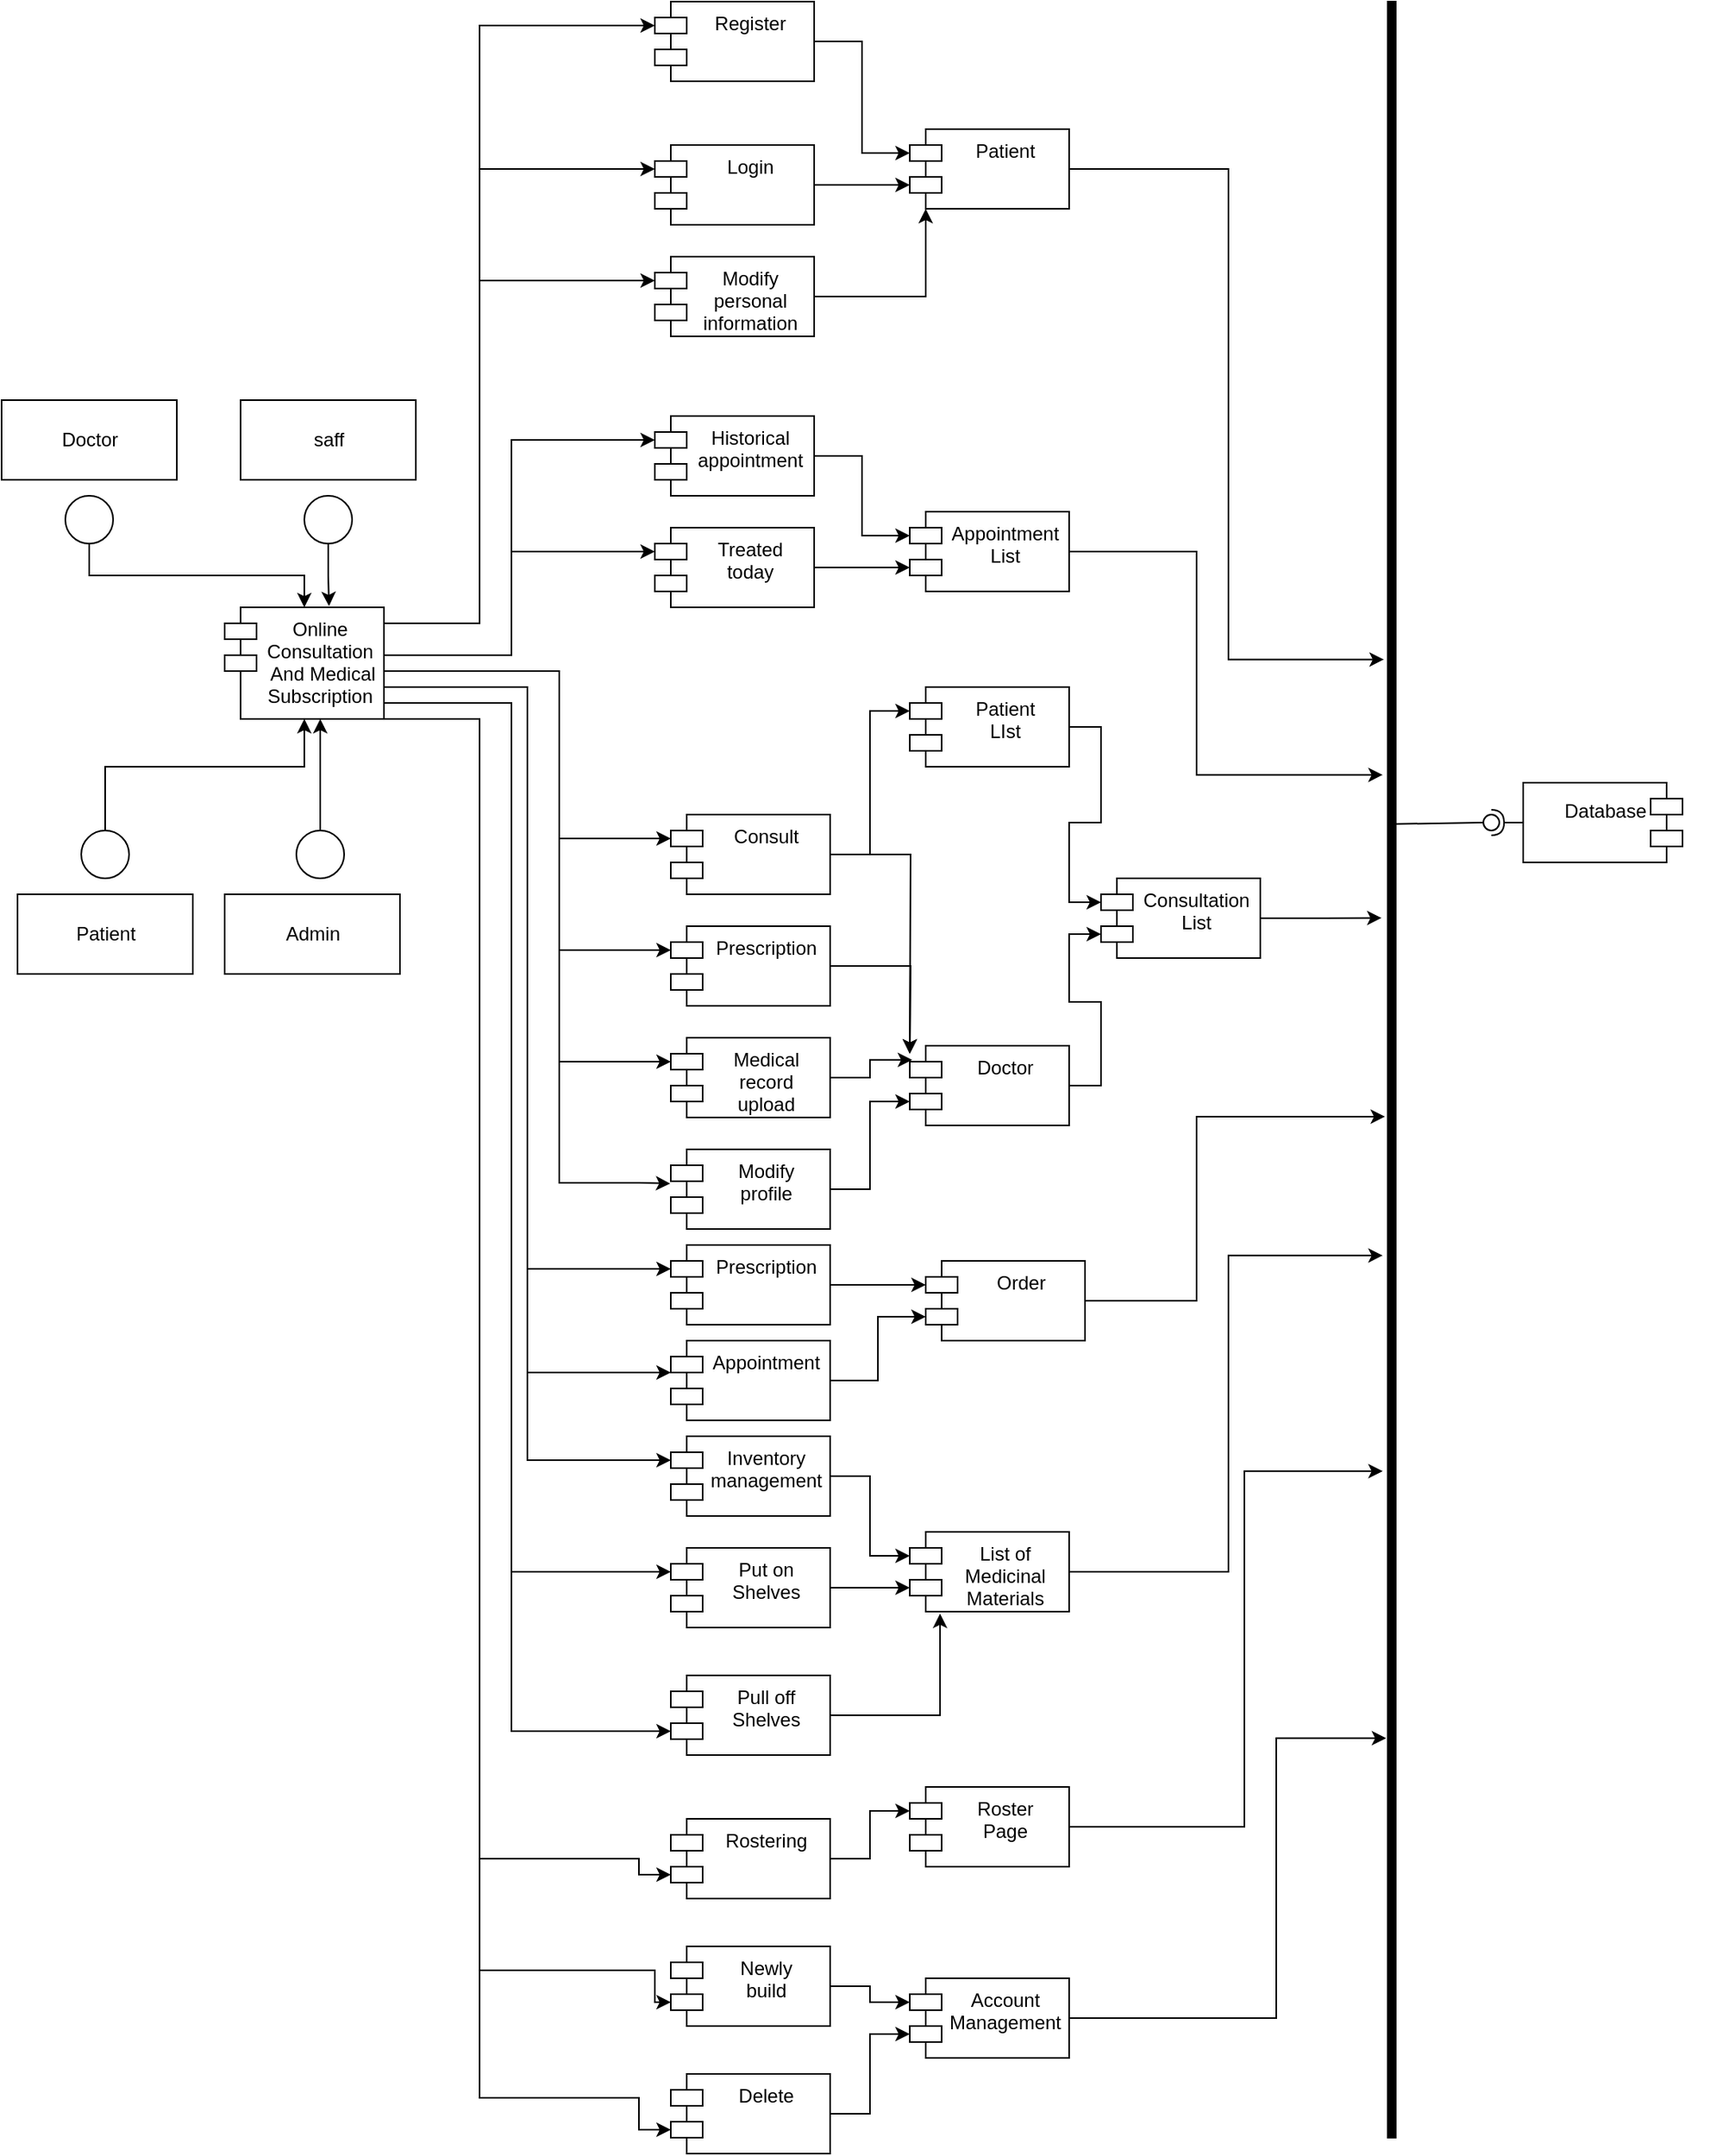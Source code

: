 <mxfile version="20.6.0" type="device"><diagram id="drQeTH4RT53M-UnEROHA" name="第 1 页"><mxGraphModel dx="1737" dy="1548" grid="1" gridSize="10" guides="1" tooltips="1" connect="1" arrows="1" fold="1" page="1" pageScale="1" pageWidth="827" pageHeight="1169" math="0" shadow="0"><root><mxCell id="0"/><mxCell id="1" parent="0"/><mxCell id="TCC8p-ecH8ocAFgi4ok8-50" style="edgeStyle=orthogonalEdgeStyle;rounded=0;orthogonalLoop=1;jettySize=auto;html=1;entryX=0;entryY=0;entryDx=0;entryDy=15;entryPerimeter=0;" parent="1" source="TCC8p-ecH8ocAFgi4ok8-1" target="TCC8p-ecH8ocAFgi4ok8-19" edge="1"><mxGeometry relative="1" as="geometry"><Array as="points"><mxPoint x="130" y="240"/><mxPoint x="130" y="-135"/></Array></mxGeometry></mxCell><mxCell id="TCC8p-ecH8ocAFgi4ok8-51" style="edgeStyle=orthogonalEdgeStyle;rounded=0;orthogonalLoop=1;jettySize=auto;html=1;entryX=0;entryY=0;entryDx=0;entryDy=15;entryPerimeter=0;" parent="1" source="TCC8p-ecH8ocAFgi4ok8-1" target="TCC8p-ecH8ocAFgi4ok8-16" edge="1"><mxGeometry relative="1" as="geometry"><Array as="points"><mxPoint x="130" y="240"/><mxPoint x="130" y="-45"/></Array></mxGeometry></mxCell><mxCell id="TCC8p-ecH8ocAFgi4ok8-52" style="edgeStyle=orthogonalEdgeStyle;rounded=0;orthogonalLoop=1;jettySize=auto;html=1;entryX=0;entryY=0;entryDx=0;entryDy=15;entryPerimeter=0;" parent="1" source="TCC8p-ecH8ocAFgi4ok8-1" target="TCC8p-ecH8ocAFgi4ok8-21" edge="1"><mxGeometry relative="1" as="geometry"><Array as="points"><mxPoint x="130" y="240"/><mxPoint x="130" y="25"/></Array></mxGeometry></mxCell><mxCell id="TCC8p-ecH8ocAFgi4ok8-53" style="edgeStyle=orthogonalEdgeStyle;rounded=0;orthogonalLoop=1;jettySize=auto;html=1;entryX=0;entryY=0;entryDx=0;entryDy=15;entryPerimeter=0;" parent="1" source="TCC8p-ecH8ocAFgi4ok8-1" target="TCC8p-ecH8ocAFgi4ok8-22" edge="1"><mxGeometry relative="1" as="geometry"><Array as="points"><mxPoint x="150" y="260"/><mxPoint x="150" y="125"/></Array></mxGeometry></mxCell><mxCell id="TCC8p-ecH8ocAFgi4ok8-54" style="edgeStyle=orthogonalEdgeStyle;rounded=0;orthogonalLoop=1;jettySize=auto;html=1;entryX=0;entryY=0;entryDx=0;entryDy=15;entryPerimeter=0;" parent="1" source="TCC8p-ecH8ocAFgi4ok8-1" target="TCC8p-ecH8ocAFgi4ok8-23" edge="1"><mxGeometry relative="1" as="geometry"><Array as="points"><mxPoint x="150" y="260"/><mxPoint x="150" y="195"/></Array></mxGeometry></mxCell><mxCell id="TCC8p-ecH8ocAFgi4ok8-56" style="edgeStyle=orthogonalEdgeStyle;rounded=0;orthogonalLoop=1;jettySize=auto;html=1;entryX=0;entryY=0;entryDx=0;entryDy=15;entryPerimeter=0;" parent="1" source="TCC8p-ecH8ocAFgi4ok8-1" target="TCC8p-ecH8ocAFgi4ok8-25" edge="1"><mxGeometry relative="1" as="geometry"><Array as="points"><mxPoint x="180" y="270"/><mxPoint x="180" y="375"/></Array></mxGeometry></mxCell><mxCell id="TCC8p-ecH8ocAFgi4ok8-57" style="edgeStyle=orthogonalEdgeStyle;rounded=0;orthogonalLoop=1;jettySize=auto;html=1;entryX=0;entryY=0;entryDx=0;entryDy=15;entryPerimeter=0;" parent="1" source="TCC8p-ecH8ocAFgi4ok8-1" target="TCC8p-ecH8ocAFgi4ok8-28" edge="1"><mxGeometry relative="1" as="geometry"><Array as="points"><mxPoint x="180" y="270"/><mxPoint x="180" y="445"/></Array></mxGeometry></mxCell><mxCell id="TCC8p-ecH8ocAFgi4ok8-58" style="edgeStyle=orthogonalEdgeStyle;rounded=0;orthogonalLoop=1;jettySize=auto;html=1;entryX=0;entryY=0;entryDx=0;entryDy=15;entryPerimeter=0;" parent="1" source="TCC8p-ecH8ocAFgi4ok8-1" target="TCC8p-ecH8ocAFgi4ok8-27" edge="1"><mxGeometry relative="1" as="geometry"><Array as="points"><mxPoint x="180" y="270"/><mxPoint x="180" y="515"/></Array></mxGeometry></mxCell><mxCell id="TCC8p-ecH8ocAFgi4ok8-59" style="edgeStyle=orthogonalEdgeStyle;rounded=0;orthogonalLoop=1;jettySize=auto;html=1;entryX=-0.003;entryY=0.429;entryDx=0;entryDy=0;entryPerimeter=0;" parent="1" source="TCC8p-ecH8ocAFgi4ok8-1" target="TCC8p-ecH8ocAFgi4ok8-26" edge="1"><mxGeometry relative="1" as="geometry"><Array as="points"><mxPoint x="180" y="270"/><mxPoint x="180" y="591"/><mxPoint x="230" y="591"/></Array></mxGeometry></mxCell><mxCell id="TCC8p-ecH8ocAFgi4ok8-60" style="edgeStyle=orthogonalEdgeStyle;rounded=0;orthogonalLoop=1;jettySize=auto;html=1;entryX=0;entryY=0;entryDx=0;entryDy=15;entryPerimeter=0;" parent="1" source="TCC8p-ecH8ocAFgi4ok8-1" target="TCC8p-ecH8ocAFgi4ok8-30" edge="1"><mxGeometry relative="1" as="geometry"><mxPoint x="120" y="640" as="targetPoint"/><Array as="points"><mxPoint x="160" y="280"/><mxPoint x="160" y="765"/></Array></mxGeometry></mxCell><mxCell id="TCC8p-ecH8ocAFgi4ok8-61" style="edgeStyle=orthogonalEdgeStyle;rounded=0;orthogonalLoop=1;jettySize=auto;html=1;entryX=0;entryY=0;entryDx=0;entryDy=15;entryPerimeter=0;" parent="1" source="TCC8p-ecH8ocAFgi4ok8-1" target="TCC8p-ecH8ocAFgi4ok8-29" edge="1"><mxGeometry relative="1" as="geometry"><mxPoint x="130" y="730" as="targetPoint"/><Array as="points"><mxPoint x="150" y="290"/><mxPoint x="150" y="835"/></Array></mxGeometry></mxCell><mxCell id="IQmu6N1aowsXk9K2tK5a-27" style="edgeStyle=orthogonalEdgeStyle;rounded=0;orthogonalLoop=1;jettySize=auto;html=1;entryX=0;entryY=0;entryDx=0;entryDy=35;entryPerimeter=0;" edge="1" parent="1" source="TCC8p-ecH8ocAFgi4ok8-1" target="TCC8p-ecH8ocAFgi4ok8-31"><mxGeometry relative="1" as="geometry"><Array as="points"><mxPoint x="150" y="290"/><mxPoint x="150" y="935"/></Array></mxGeometry></mxCell><mxCell id="IQmu6N1aowsXk9K2tK5a-28" style="edgeStyle=orthogonalEdgeStyle;rounded=0;orthogonalLoop=1;jettySize=auto;html=1;entryX=0;entryY=0;entryDx=0;entryDy=35;entryPerimeter=0;" edge="1" parent="1" source="TCC8p-ecH8ocAFgi4ok8-1" target="IQmu6N1aowsXk9K2tK5a-24"><mxGeometry relative="1" as="geometry"><Array as="points"><mxPoint x="130" y="300"/><mxPoint x="130" y="1015"/><mxPoint x="230" y="1015"/><mxPoint x="230" y="1025"/></Array></mxGeometry></mxCell><mxCell id="IQmu6N1aowsXk9K2tK5a-29" style="edgeStyle=orthogonalEdgeStyle;rounded=0;orthogonalLoop=1;jettySize=auto;html=1;entryX=0;entryY=0;entryDx=0;entryDy=35;entryPerimeter=0;" edge="1" parent="1" source="TCC8p-ecH8ocAFgi4ok8-1" target="IQmu6N1aowsXk9K2tK5a-20"><mxGeometry relative="1" as="geometry"><Array as="points"><mxPoint x="130" y="300"/><mxPoint x="130" y="1085"/><mxPoint x="240" y="1085"/><mxPoint x="240" y="1105"/></Array></mxGeometry></mxCell><mxCell id="IQmu6N1aowsXk9K2tK5a-30" style="edgeStyle=orthogonalEdgeStyle;rounded=0;orthogonalLoop=1;jettySize=auto;html=1;entryX=0;entryY=0;entryDx=0;entryDy=35;entryPerimeter=0;" edge="1" parent="1" source="TCC8p-ecH8ocAFgi4ok8-1" target="IQmu6N1aowsXk9K2tK5a-21"><mxGeometry relative="1" as="geometry"><Array as="points"><mxPoint x="130" y="300"/><mxPoint x="130" y="1165"/><mxPoint x="230" y="1165"/><mxPoint x="230" y="1185"/></Array></mxGeometry></mxCell><mxCell id="IQmu6N1aowsXk9K2tK5a-37" style="edgeStyle=orthogonalEdgeStyle;rounded=0;orthogonalLoop=1;jettySize=auto;html=1;entryX=0;entryY=0;entryDx=0;entryDy=15;entryPerimeter=0;" edge="1" parent="1" source="TCC8p-ecH8ocAFgi4ok8-1" target="IQmu6N1aowsXk9K2tK5a-35"><mxGeometry relative="1" as="geometry"><Array as="points"><mxPoint x="160" y="280"/><mxPoint x="160" y="645"/></Array></mxGeometry></mxCell><mxCell id="IQmu6N1aowsXk9K2tK5a-38" style="edgeStyle=orthogonalEdgeStyle;rounded=0;orthogonalLoop=1;jettySize=auto;html=1;entryX=0;entryY=0.4;entryDx=0;entryDy=0;entryPerimeter=0;" edge="1" parent="1" source="TCC8p-ecH8ocAFgi4ok8-1" target="IQmu6N1aowsXk9K2tK5a-36"><mxGeometry relative="1" as="geometry"><Array as="points"><mxPoint x="160" y="280"/><mxPoint x="160" y="710"/></Array></mxGeometry></mxCell><mxCell id="TCC8p-ecH8ocAFgi4ok8-1" value="Online &#10;Consultation&#10; And Medical &#10;Subscription" style="shape=module;align=left;spacingLeft=20;align=center;verticalAlign=top;" parent="1" vertex="1"><mxGeometry x="-30" y="230" width="100" height="70" as="geometry"/></mxCell><mxCell id="TCC8p-ecH8ocAFgi4ok8-2" value="Doctor" style="html=1;" parent="1" vertex="1"><mxGeometry x="-170" y="100" width="110" height="50" as="geometry"/></mxCell><mxCell id="TCC8p-ecH8ocAFgi4ok8-3" value="saff" style="html=1;" parent="1" vertex="1"><mxGeometry x="-20" y="100" width="110" height="50" as="geometry"/></mxCell><mxCell id="TCC8p-ecH8ocAFgi4ok8-4" value="Admin" style="html=1;" parent="1" vertex="1"><mxGeometry x="-30" y="410" width="110" height="50" as="geometry"/></mxCell><mxCell id="TCC8p-ecH8ocAFgi4ok8-5" value="Patient" style="html=1;" parent="1" vertex="1"><mxGeometry x="-160" y="410" width="110" height="50" as="geometry"/></mxCell><mxCell id="TCC8p-ecH8ocAFgi4ok8-47" style="edgeStyle=orthogonalEdgeStyle;rounded=0;orthogonalLoop=1;jettySize=auto;html=1;" parent="1" source="TCC8p-ecH8ocAFgi4ok8-6" target="TCC8p-ecH8ocAFgi4ok8-1" edge="1"><mxGeometry relative="1" as="geometry"><Array as="points"><mxPoint x="-115" y="210"/><mxPoint x="20" y="210"/></Array></mxGeometry></mxCell><mxCell id="TCC8p-ecH8ocAFgi4ok8-6" value="" style="ellipse;html=1;rotation=0;" parent="1" vertex="1"><mxGeometry x="-130" y="160" width="30" height="30" as="geometry"/></mxCell><mxCell id="IQmu6N1aowsXk9K2tK5a-44" style="edgeStyle=orthogonalEdgeStyle;rounded=0;orthogonalLoop=1;jettySize=auto;html=1;entryX=-0.636;entryY=0.362;entryDx=0;entryDy=0;entryPerimeter=0;" edge="1" parent="1" source="TCC8p-ecH8ocAFgi4ok8-9" target="IQmu6N1aowsXk9K2tK5a-42"><mxGeometry relative="1" as="geometry"><Array as="points"><mxPoint x="580" y="195"/><mxPoint x="580" y="335"/></Array></mxGeometry></mxCell><mxCell id="TCC8p-ecH8ocAFgi4ok8-9" value="Appointment&#10;List" style="shape=module;align=left;spacingLeft=20;align=center;verticalAlign=top;" parent="1" vertex="1"><mxGeometry x="400" y="170" width="100" height="50" as="geometry"/></mxCell><mxCell id="IQmu6N1aowsXk9K2tK5a-32" style="edgeStyle=orthogonalEdgeStyle;rounded=0;orthogonalLoop=1;jettySize=auto;html=1;entryX=0;entryY=0;entryDx=0;entryDy=15;entryPerimeter=0;" edge="1" parent="1" source="TCC8p-ecH8ocAFgi4ok8-10" target="TCC8p-ecH8ocAFgi4ok8-11"><mxGeometry relative="1" as="geometry"/></mxCell><mxCell id="TCC8p-ecH8ocAFgi4ok8-10" value="Patient&#10;LIst" style="shape=module;align=left;spacingLeft=20;align=center;verticalAlign=top;" parent="1" vertex="1"><mxGeometry x="400" y="280" width="100" height="50" as="geometry"/></mxCell><mxCell id="IQmu6N1aowsXk9K2tK5a-45" style="edgeStyle=orthogonalEdgeStyle;rounded=0;orthogonalLoop=1;jettySize=auto;html=1;entryX=-0.782;entryY=0.429;entryDx=0;entryDy=0;entryPerimeter=0;" edge="1" parent="1" source="TCC8p-ecH8ocAFgi4ok8-11" target="IQmu6N1aowsXk9K2tK5a-42"><mxGeometry relative="1" as="geometry"><mxPoint x="690" y="425" as="targetPoint"/></mxGeometry></mxCell><mxCell id="TCC8p-ecH8ocAFgi4ok8-11" value="Consultation&#10;List" style="shape=module;align=left;spacingLeft=20;align=center;verticalAlign=top;" parent="1" vertex="1"><mxGeometry x="520" y="400" width="100" height="50" as="geometry"/></mxCell><mxCell id="IQmu6N1aowsXk9K2tK5a-50" style="edgeStyle=orthogonalEdgeStyle;rounded=0;orthogonalLoop=1;jettySize=auto;html=1;entryX=-0.636;entryY=0.587;entryDx=0;entryDy=0;entryPerimeter=0;" edge="1" parent="1" source="TCC8p-ecH8ocAFgi4ok8-12" target="IQmu6N1aowsXk9K2tK5a-42"><mxGeometry relative="1" as="geometry"/></mxCell><mxCell id="TCC8p-ecH8ocAFgi4ok8-12" value="List of&#10;Medicinal&#10;Materials" style="shape=module;align=left;spacingLeft=20;align=center;verticalAlign=top;" parent="1" vertex="1"><mxGeometry x="400" y="810" width="100" height="50" as="geometry"/></mxCell><mxCell id="IQmu6N1aowsXk9K2tK5a-51" style="edgeStyle=orthogonalEdgeStyle;rounded=0;orthogonalLoop=1;jettySize=auto;html=1;entryX=-0.636;entryY=0.688;entryDx=0;entryDy=0;entryPerimeter=0;" edge="1" parent="1" source="TCC8p-ecH8ocAFgi4ok8-13" target="IQmu6N1aowsXk9K2tK5a-42"><mxGeometry relative="1" as="geometry"><Array as="points"><mxPoint x="610" y="995"/><mxPoint x="610" y="772"/></Array></mxGeometry></mxCell><mxCell id="TCC8p-ecH8ocAFgi4ok8-13" value="Roster&#10;Page" style="shape=module;align=left;spacingLeft=20;align=center;verticalAlign=top;" parent="1" vertex="1"><mxGeometry x="400" y="970" width="100" height="50" as="geometry"/></mxCell><mxCell id="IQmu6N1aowsXk9K2tK5a-46" style="edgeStyle=orthogonalEdgeStyle;rounded=0;orthogonalLoop=1;jettySize=auto;html=1;entryX=-0.345;entryY=0.522;entryDx=0;entryDy=0;entryPerimeter=0;" edge="1" parent="1" source="TCC8p-ecH8ocAFgi4ok8-14" target="IQmu6N1aowsXk9K2tK5a-42"><mxGeometry relative="1" as="geometry"><Array as="points"><mxPoint x="580" y="665"/><mxPoint x="580" y="550"/></Array></mxGeometry></mxCell><mxCell id="TCC8p-ecH8ocAFgi4ok8-14" value="Order" style="shape=module;align=left;spacingLeft=20;align=center;verticalAlign=top;" parent="1" vertex="1"><mxGeometry x="410" y="640" width="100" height="50" as="geometry"/></mxCell><mxCell id="IQmu6N1aowsXk9K2tK5a-33" style="edgeStyle=orthogonalEdgeStyle;rounded=0;orthogonalLoop=1;jettySize=auto;html=1;entryX=0;entryY=0;entryDx=0;entryDy=35;entryPerimeter=0;" edge="1" parent="1" source="TCC8p-ecH8ocAFgi4ok8-15" target="TCC8p-ecH8ocAFgi4ok8-11"><mxGeometry relative="1" as="geometry"/></mxCell><mxCell id="TCC8p-ecH8ocAFgi4ok8-15" value="Doctor" style="shape=module;align=left;spacingLeft=20;align=center;verticalAlign=top;" parent="1" vertex="1"><mxGeometry x="400" y="505" width="100" height="50" as="geometry"/></mxCell><mxCell id="IQmu6N1aowsXk9K2tK5a-2" style="edgeStyle=orthogonalEdgeStyle;rounded=0;orthogonalLoop=1;jettySize=auto;html=1;entryX=0;entryY=0;entryDx=0;entryDy=35;entryPerimeter=0;" edge="1" parent="1" source="TCC8p-ecH8ocAFgi4ok8-16" target="TCC8p-ecH8ocAFgi4ok8-20"><mxGeometry relative="1" as="geometry"/></mxCell><mxCell id="TCC8p-ecH8ocAFgi4ok8-16" value="Login" style="shape=module;align=left;spacingLeft=20;align=center;verticalAlign=top;" parent="1" vertex="1"><mxGeometry x="240" y="-60" width="100" height="50" as="geometry"/></mxCell><mxCell id="IQmu6N1aowsXk9K2tK5a-49" style="edgeStyle=orthogonalEdgeStyle;rounded=0;orthogonalLoop=1;jettySize=auto;html=1;entryX=-0.2;entryY=0.813;entryDx=0;entryDy=0;entryPerimeter=0;" edge="1" parent="1" source="TCC8p-ecH8ocAFgi4ok8-18" target="IQmu6N1aowsXk9K2tK5a-42"><mxGeometry relative="1" as="geometry"><Array as="points"><mxPoint x="630" y="1115"/><mxPoint x="630" y="939"/></Array></mxGeometry></mxCell><mxCell id="TCC8p-ecH8ocAFgi4ok8-18" value="Account&#10;Management" style="shape=module;align=left;spacingLeft=20;align=center;verticalAlign=top;" parent="1" vertex="1"><mxGeometry x="400" y="1090" width="100" height="50" as="geometry"/></mxCell><mxCell id="IQmu6N1aowsXk9K2tK5a-1" style="edgeStyle=orthogonalEdgeStyle;rounded=0;orthogonalLoop=1;jettySize=auto;html=1;entryX=0;entryY=0;entryDx=0;entryDy=15;entryPerimeter=0;" edge="1" parent="1" source="TCC8p-ecH8ocAFgi4ok8-19" target="TCC8p-ecH8ocAFgi4ok8-20"><mxGeometry relative="1" as="geometry"/></mxCell><mxCell id="TCC8p-ecH8ocAFgi4ok8-19" value="Register" style="shape=module;align=left;spacingLeft=20;align=center;verticalAlign=top;" parent="1" vertex="1"><mxGeometry x="240" y="-150" width="100" height="50" as="geometry"/></mxCell><mxCell id="IQmu6N1aowsXk9K2tK5a-52" style="edgeStyle=orthogonalEdgeStyle;rounded=0;orthogonalLoop=1;jettySize=auto;html=1;entryX=-0.491;entryY=0.308;entryDx=0;entryDy=0;entryPerimeter=0;" edge="1" parent="1" source="TCC8p-ecH8ocAFgi4ok8-20" target="IQmu6N1aowsXk9K2tK5a-42"><mxGeometry relative="1" as="geometry"/></mxCell><mxCell id="TCC8p-ecH8ocAFgi4ok8-20" value="Patient" style="shape=module;align=left;spacingLeft=20;align=center;verticalAlign=top;" parent="1" vertex="1"><mxGeometry x="400" y="-70" width="100" height="50" as="geometry"/></mxCell><mxCell id="IQmu6N1aowsXk9K2tK5a-3" style="edgeStyle=orthogonalEdgeStyle;rounded=0;orthogonalLoop=1;jettySize=auto;html=1;entryX=0;entryY=1;entryDx=10;entryDy=0;entryPerimeter=0;" edge="1" parent="1" source="TCC8p-ecH8ocAFgi4ok8-21" target="TCC8p-ecH8ocAFgi4ok8-20"><mxGeometry relative="1" as="geometry"/></mxCell><mxCell id="TCC8p-ecH8ocAFgi4ok8-21" value="Modify&#10;personal &#10;information" style="shape=module;align=left;spacingLeft=20;align=center;verticalAlign=top;" parent="1" vertex="1"><mxGeometry x="240" y="10" width="100" height="50" as="geometry"/></mxCell><mxCell id="IQmu6N1aowsXk9K2tK5a-4" style="edgeStyle=orthogonalEdgeStyle;rounded=0;orthogonalLoop=1;jettySize=auto;html=1;entryX=0;entryY=0;entryDx=0;entryDy=15;entryPerimeter=0;" edge="1" parent="1" source="TCC8p-ecH8ocAFgi4ok8-22" target="TCC8p-ecH8ocAFgi4ok8-9"><mxGeometry relative="1" as="geometry"/></mxCell><mxCell id="TCC8p-ecH8ocAFgi4ok8-22" value="Historical&#10;appointment" style="shape=module;align=left;spacingLeft=20;align=center;verticalAlign=top;" parent="1" vertex="1"><mxGeometry x="240" y="110" width="100" height="50" as="geometry"/></mxCell><mxCell id="IQmu6N1aowsXk9K2tK5a-5" style="edgeStyle=orthogonalEdgeStyle;rounded=0;orthogonalLoop=1;jettySize=auto;html=1;entryX=0;entryY=0;entryDx=0;entryDy=35;entryPerimeter=0;" edge="1" parent="1" source="TCC8p-ecH8ocAFgi4ok8-23" target="TCC8p-ecH8ocAFgi4ok8-9"><mxGeometry relative="1" as="geometry"/></mxCell><mxCell id="TCC8p-ecH8ocAFgi4ok8-23" value="Treated&#10;today" style="shape=module;align=left;spacingLeft=20;align=center;verticalAlign=top;" parent="1" vertex="1"><mxGeometry x="240" y="180" width="100" height="50" as="geometry"/></mxCell><mxCell id="IQmu6N1aowsXk9K2tK5a-16" style="edgeStyle=orthogonalEdgeStyle;rounded=0;orthogonalLoop=1;jettySize=auto;html=1;entryX=0;entryY=0;entryDx=0;entryDy=15;entryPerimeter=0;" edge="1" parent="1" source="TCC8p-ecH8ocAFgi4ok8-25" target="TCC8p-ecH8ocAFgi4ok8-10"><mxGeometry relative="1" as="geometry"/></mxCell><mxCell id="IQmu6N1aowsXk9K2tK5a-17" style="edgeStyle=orthogonalEdgeStyle;rounded=0;orthogonalLoop=1;jettySize=auto;html=1;" edge="1" parent="1" source="TCC8p-ecH8ocAFgi4ok8-25"><mxGeometry relative="1" as="geometry"><mxPoint x="400" y="510" as="targetPoint"/></mxGeometry></mxCell><mxCell id="TCC8p-ecH8ocAFgi4ok8-25" value="Consult" style="shape=module;align=left;spacingLeft=20;align=center;verticalAlign=top;" parent="1" vertex="1"><mxGeometry x="250" y="360" width="100" height="50" as="geometry"/></mxCell><mxCell id="IQmu6N1aowsXk9K2tK5a-12" style="edgeStyle=orthogonalEdgeStyle;rounded=0;orthogonalLoop=1;jettySize=auto;html=1;entryX=0;entryY=0;entryDx=0;entryDy=35;entryPerimeter=0;" edge="1" parent="1" source="TCC8p-ecH8ocAFgi4ok8-26" target="TCC8p-ecH8ocAFgi4ok8-15"><mxGeometry relative="1" as="geometry"/></mxCell><mxCell id="TCC8p-ecH8ocAFgi4ok8-26" value="Modify&#10;profile" style="shape=module;align=left;spacingLeft=20;align=center;verticalAlign=top;" parent="1" vertex="1"><mxGeometry x="250" y="570" width="100" height="50" as="geometry"/></mxCell><mxCell id="IQmu6N1aowsXk9K2tK5a-11" style="edgeStyle=orthogonalEdgeStyle;rounded=0;orthogonalLoop=1;jettySize=auto;html=1;entryX=0.015;entryY=0.178;entryDx=0;entryDy=0;entryPerimeter=0;" edge="1" parent="1" source="TCC8p-ecH8ocAFgi4ok8-27" target="TCC8p-ecH8ocAFgi4ok8-15"><mxGeometry relative="1" as="geometry"/></mxCell><mxCell id="TCC8p-ecH8ocAFgi4ok8-27" value="Medical&#10;record&#10;upload" style="shape=module;align=left;spacingLeft=20;align=center;verticalAlign=top;" parent="1" vertex="1"><mxGeometry x="250" y="500" width="100" height="50" as="geometry"/></mxCell><mxCell id="IQmu6N1aowsXk9K2tK5a-13" style="edgeStyle=orthogonalEdgeStyle;rounded=0;orthogonalLoop=1;jettySize=auto;html=1;" edge="1" parent="1" source="TCC8p-ecH8ocAFgi4ok8-28"><mxGeometry relative="1" as="geometry"><mxPoint x="400" y="510" as="targetPoint"/></mxGeometry></mxCell><mxCell id="TCC8p-ecH8ocAFgi4ok8-28" value="Prescription" style="shape=module;align=left;spacingLeft=20;align=center;verticalAlign=top;" parent="1" vertex="1"><mxGeometry x="250" y="430" width="100" height="50" as="geometry"/></mxCell><mxCell id="IQmu6N1aowsXk9K2tK5a-8" style="edgeStyle=orthogonalEdgeStyle;rounded=0;orthogonalLoop=1;jettySize=auto;html=1;entryX=0;entryY=0;entryDx=0;entryDy=35;entryPerimeter=0;" edge="1" parent="1" source="TCC8p-ecH8ocAFgi4ok8-29" target="TCC8p-ecH8ocAFgi4ok8-12"><mxGeometry relative="1" as="geometry"/></mxCell><mxCell id="TCC8p-ecH8ocAFgi4ok8-29" value="Put on&#10;Shelves" style="shape=module;align=left;spacingLeft=20;align=center;verticalAlign=top;" parent="1" vertex="1"><mxGeometry x="250" y="820" width="100" height="50" as="geometry"/></mxCell><mxCell id="IQmu6N1aowsXk9K2tK5a-7" style="edgeStyle=orthogonalEdgeStyle;rounded=0;orthogonalLoop=1;jettySize=auto;html=1;entryX=0;entryY=0;entryDx=0;entryDy=15;entryPerimeter=0;" edge="1" parent="1" source="TCC8p-ecH8ocAFgi4ok8-30" target="TCC8p-ecH8ocAFgi4ok8-12"><mxGeometry relative="1" as="geometry"/></mxCell><mxCell id="TCC8p-ecH8ocAFgi4ok8-30" value="Inventory&#10;management" style="shape=module;align=left;spacingLeft=20;align=center;verticalAlign=top;" parent="1" vertex="1"><mxGeometry x="250" y="750" width="100" height="50" as="geometry"/></mxCell><mxCell id="IQmu6N1aowsXk9K2tK5a-9" style="edgeStyle=orthogonalEdgeStyle;rounded=0;orthogonalLoop=1;jettySize=auto;html=1;entryX=0.19;entryY=1.025;entryDx=0;entryDy=0;entryPerimeter=0;" edge="1" parent="1" source="TCC8p-ecH8ocAFgi4ok8-31" target="TCC8p-ecH8ocAFgi4ok8-12"><mxGeometry relative="1" as="geometry"/></mxCell><mxCell id="TCC8p-ecH8ocAFgi4ok8-31" value="Pull off&#10;Shelves&#10;" style="shape=module;align=left;spacingLeft=20;align=center;verticalAlign=top;" parent="1" vertex="1"><mxGeometry x="250" y="900" width="100" height="50" as="geometry"/></mxCell><mxCell id="TCC8p-ecH8ocAFgi4ok8-32" value="" style="shape=module;align=left;spacingLeft=20;align=center;verticalAlign=top;rotation=-180;" parent="1" vertex="1"><mxGeometry x="785" y="340" width="100" height="50" as="geometry"/></mxCell><mxCell id="TCC8p-ecH8ocAFgi4ok8-34" value="" style="rounded=0;orthogonalLoop=1;jettySize=auto;html=1;endArrow=none;endFill=0;sketch=0;sourcePerimeterSpacing=0;targetPerimeterSpacing=0;exitX=1.089;exitY=0.385;exitDx=0;exitDy=0;exitPerimeter=0;" parent="1" target="TCC8p-ecH8ocAFgi4ok8-36" edge="1" source="IQmu6N1aowsXk9K2tK5a-42"><mxGeometry relative="1" as="geometry"><mxPoint x="720" y="535" as="sourcePoint"/></mxGeometry></mxCell><mxCell id="TCC8p-ecH8ocAFgi4ok8-35" value="" style="rounded=0;orthogonalLoop=1;jettySize=auto;html=1;endArrow=halfCircle;endFill=0;entryX=0.5;entryY=0.5;endSize=6;strokeWidth=1;sketch=0;" parent="1" target="TCC8p-ecH8ocAFgi4ok8-36" edge="1"><mxGeometry relative="1" as="geometry"><mxPoint x="785" y="365" as="sourcePoint"/></mxGeometry></mxCell><mxCell id="TCC8p-ecH8ocAFgi4ok8-36" value="" style="ellipse;whiteSpace=wrap;html=1;align=center;aspect=fixed;resizable=0;points=[];outlineConnect=0;sketch=0;" parent="1" vertex="1"><mxGeometry x="760" y="360" width="10" height="10" as="geometry"/></mxCell><mxCell id="TCC8p-ecH8ocAFgi4ok8-37" value="Database" style="text;strokeColor=none;fillColor=none;align=left;verticalAlign=top;spacingLeft=4;spacingRight=4;overflow=hidden;rotatable=0;points=[[0,0.5],[1,0.5]];portConstraint=eastwest;" parent="1" vertex="1"><mxGeometry x="805" y="344" width="100" height="26" as="geometry"/></mxCell><mxCell id="TCC8p-ecH8ocAFgi4ok8-48" style="edgeStyle=orthogonalEdgeStyle;rounded=0;orthogonalLoop=1;jettySize=auto;html=1;entryX=0.655;entryY=-0.011;entryDx=0;entryDy=0;entryPerimeter=0;" parent="1" source="TCC8p-ecH8ocAFgi4ok8-38" target="TCC8p-ecH8ocAFgi4ok8-1" edge="1"><mxGeometry relative="1" as="geometry"/></mxCell><mxCell id="TCC8p-ecH8ocAFgi4ok8-38" value="" style="ellipse;html=1;rotation=0;" parent="1" vertex="1"><mxGeometry x="20" y="160" width="30" height="30" as="geometry"/></mxCell><mxCell id="TCC8p-ecH8ocAFgi4ok8-46" style="edgeStyle=orthogonalEdgeStyle;rounded=0;orthogonalLoop=1;jettySize=auto;html=1;entryX=0.6;entryY=1;entryDx=0;entryDy=0;entryPerimeter=0;" parent="1" source="TCC8p-ecH8ocAFgi4ok8-41" target="TCC8p-ecH8ocAFgi4ok8-1" edge="1"><mxGeometry relative="1" as="geometry"/></mxCell><mxCell id="TCC8p-ecH8ocAFgi4ok8-41" value="" style="ellipse;html=1;rotation=0;" parent="1" vertex="1"><mxGeometry x="15" y="370" width="30" height="30" as="geometry"/></mxCell><mxCell id="TCC8p-ecH8ocAFgi4ok8-45" style="edgeStyle=orthogonalEdgeStyle;rounded=0;orthogonalLoop=1;jettySize=auto;html=1;entryX=0.5;entryY=1;entryDx=0;entryDy=0;" parent="1" source="TCC8p-ecH8ocAFgi4ok8-42" target="TCC8p-ecH8ocAFgi4ok8-1" edge="1"><mxGeometry relative="1" as="geometry"><Array as="points"><mxPoint x="-105" y="330"/><mxPoint x="20" y="330"/></Array></mxGeometry></mxCell><mxCell id="TCC8p-ecH8ocAFgi4ok8-42" value="" style="ellipse;html=1;rotation=0;" parent="1" vertex="1"><mxGeometry x="-120" y="370" width="30" height="30" as="geometry"/></mxCell><mxCell id="IQmu6N1aowsXk9K2tK5a-22" style="edgeStyle=orthogonalEdgeStyle;rounded=0;orthogonalLoop=1;jettySize=auto;html=1;entryX=0;entryY=0;entryDx=0;entryDy=15;entryPerimeter=0;" edge="1" parent="1" source="IQmu6N1aowsXk9K2tK5a-20" target="TCC8p-ecH8ocAFgi4ok8-18"><mxGeometry relative="1" as="geometry"/></mxCell><mxCell id="IQmu6N1aowsXk9K2tK5a-20" value="Newly&#10;build" style="shape=module;align=left;spacingLeft=20;align=center;verticalAlign=top;" vertex="1" parent="1"><mxGeometry x="250" y="1070" width="100" height="50" as="geometry"/></mxCell><mxCell id="IQmu6N1aowsXk9K2tK5a-23" style="edgeStyle=orthogonalEdgeStyle;rounded=0;orthogonalLoop=1;jettySize=auto;html=1;entryX=0;entryY=0;entryDx=0;entryDy=35;entryPerimeter=0;" edge="1" parent="1" source="IQmu6N1aowsXk9K2tK5a-21" target="TCC8p-ecH8ocAFgi4ok8-18"><mxGeometry relative="1" as="geometry"/></mxCell><mxCell id="IQmu6N1aowsXk9K2tK5a-21" value="Delete" style="shape=module;align=left;spacingLeft=20;align=center;verticalAlign=top;" vertex="1" parent="1"><mxGeometry x="250" y="1150" width="100" height="50" as="geometry"/></mxCell><mxCell id="IQmu6N1aowsXk9K2tK5a-25" style="edgeStyle=orthogonalEdgeStyle;rounded=0;orthogonalLoop=1;jettySize=auto;html=1;entryX=0;entryY=0;entryDx=0;entryDy=15;entryPerimeter=0;" edge="1" parent="1" source="IQmu6N1aowsXk9K2tK5a-24" target="TCC8p-ecH8ocAFgi4ok8-13"><mxGeometry relative="1" as="geometry"/></mxCell><mxCell id="IQmu6N1aowsXk9K2tK5a-24" value="Rostering" style="shape=module;align=left;spacingLeft=20;align=center;verticalAlign=top;" vertex="1" parent="1"><mxGeometry x="250" y="990" width="100" height="50" as="geometry"/></mxCell><mxCell id="IQmu6N1aowsXk9K2tK5a-39" style="edgeStyle=orthogonalEdgeStyle;rounded=0;orthogonalLoop=1;jettySize=auto;html=1;entryX=0;entryY=0;entryDx=0;entryDy=15;entryPerimeter=0;" edge="1" parent="1" source="IQmu6N1aowsXk9K2tK5a-35" target="TCC8p-ecH8ocAFgi4ok8-14"><mxGeometry relative="1" as="geometry"/></mxCell><mxCell id="IQmu6N1aowsXk9K2tK5a-35" value="Prescription" style="shape=module;align=left;spacingLeft=20;align=center;verticalAlign=top;" vertex="1" parent="1"><mxGeometry x="250" y="630" width="100" height="50" as="geometry"/></mxCell><mxCell id="IQmu6N1aowsXk9K2tK5a-40" style="edgeStyle=orthogonalEdgeStyle;rounded=0;orthogonalLoop=1;jettySize=auto;html=1;entryX=0;entryY=0;entryDx=0;entryDy=35;entryPerimeter=0;" edge="1" parent="1" source="IQmu6N1aowsXk9K2tK5a-36" target="TCC8p-ecH8ocAFgi4ok8-14"><mxGeometry relative="1" as="geometry"/></mxCell><mxCell id="IQmu6N1aowsXk9K2tK5a-36" value="Appointment" style="shape=module;align=left;spacingLeft=20;align=center;verticalAlign=top;" vertex="1" parent="1"><mxGeometry x="250" y="690" width="100" height="50" as="geometry"/></mxCell><mxCell id="IQmu6N1aowsXk9K2tK5a-42" value="" style="html=1;points=[];perimeter=orthogonalPerimeter;fillColor=strokeColor;" vertex="1" parent="1"><mxGeometry x="700" y="-150" width="5" height="1340" as="geometry"/></mxCell></root></mxGraphModel></diagram></mxfile>